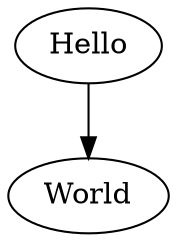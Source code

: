 digraph G {
	graph [bb="0,0,76.693,108"];
	node [label="\N"];
	Hello	[height=0.5,
		pos="38.347,90",
		width=0.97491];
	World	[height=0.5,
		pos="38.347,18",
		width=1.0652];
	Hello -> World	[pos="e,38.347,36.104 38.347,71.697 38.347,63.983 38.347,54.712 38.347,46.112"];
}
